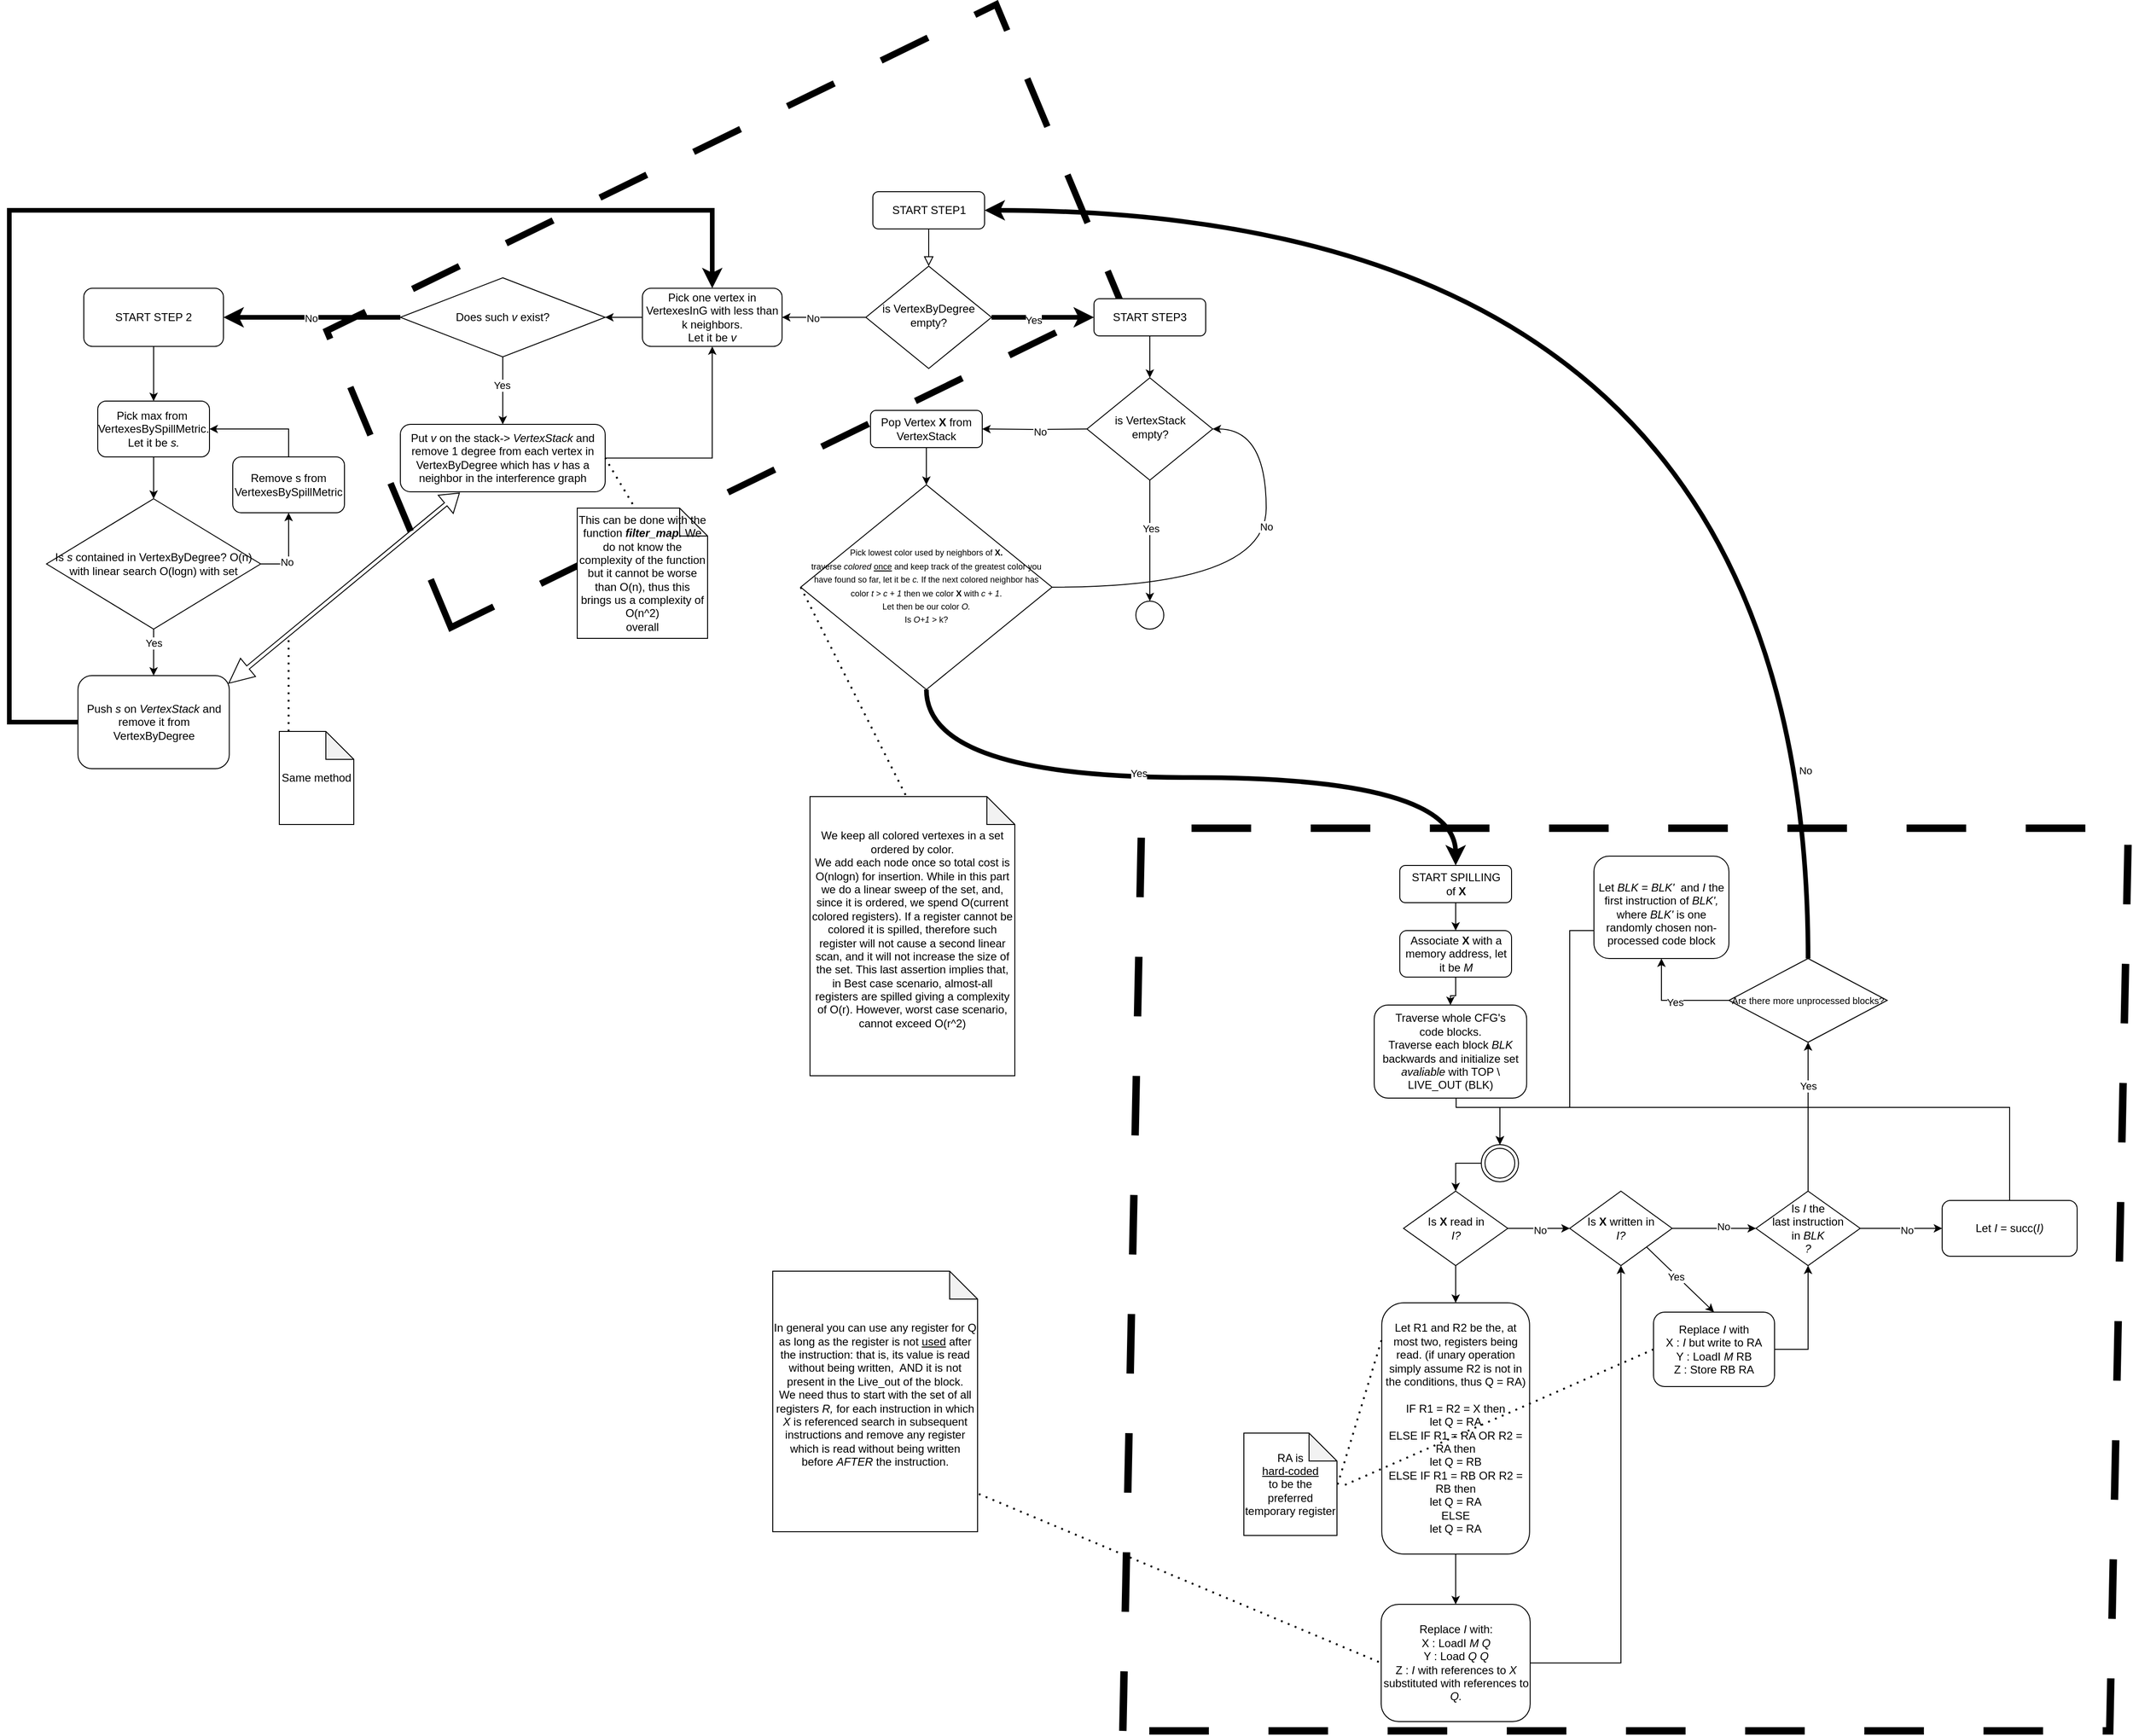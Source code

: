 <mxfile version="26.0.4">
  <diagram id="C5RBs43oDa-KdzZeNtuy" name="Page-1">
    <mxGraphModel dx="1434" dy="2533" grid="1" gridSize="10" guides="1" tooltips="1" connect="1" arrows="1" fold="1" page="1" pageScale="1" pageWidth="2336" pageHeight="1654" background="none" math="0" shadow="0">
      <root>
        <mxCell id="WIyWlLk6GJQsqaUBKTNV-0" />
        <mxCell id="WIyWlLk6GJQsqaUBKTNV-1" parent="WIyWlLk6GJQsqaUBKTNV-0" />
        <mxCell id="DL5-A9K6bJ5u3d4dT4Pi-18" value="" style="shape=parallelogram;perimeter=parallelogramPerimeter;whiteSpace=wrap;html=1;fixedSize=1;fillColor=none;strokeColor=light-dark(#000000,#006600);strokeWidth=7;dashed=1;dashPattern=8 8;rotation=334;" parent="WIyWlLk6GJQsqaUBKTNV-1" vertex="1">
          <mxGeometry x="417.16" y="-38.98" width="820" height="345" as="geometry" />
        </mxCell>
        <mxCell id="WIyWlLk6GJQsqaUBKTNV-2" value="" style="rounded=0;html=1;jettySize=auto;orthogonalLoop=1;fontSize=11;endArrow=block;endFill=0;endSize=8;strokeWidth=1;shadow=0;labelBackgroundColor=none;edgeStyle=orthogonalEdgeStyle;entryX=0.5;entryY=0;entryDx=0;entryDy=0;" parent="WIyWlLk6GJQsqaUBKTNV-1" source="WIyWlLk6GJQsqaUBKTNV-3" target="tkugTllws2z7RQdM9aog-0" edge="1">
          <mxGeometry relative="1" as="geometry">
            <mxPoint x="995" y="80" as="targetPoint" />
          </mxGeometry>
        </mxCell>
        <mxCell id="WIyWlLk6GJQsqaUBKTNV-3" value="START STEP1" style="rounded=1;whiteSpace=wrap;html=1;fontSize=12;glass=0;strokeWidth=1;shadow=0;" parent="WIyWlLk6GJQsqaUBKTNV-1" vertex="1">
          <mxGeometry x="987.5" width="120" height="40" as="geometry" />
        </mxCell>
        <mxCell id="tkugTllws2z7RQdM9aog-25" style="edgeStyle=orthogonalEdgeStyle;rounded=0;orthogonalLoop=1;jettySize=auto;html=1;exitX=1;exitY=0.5;exitDx=0;exitDy=0;curved=1;entryX=1;entryY=0.5;entryDx=0;entryDy=0;" parent="WIyWlLk6GJQsqaUBKTNV-1" source="WIyWlLk6GJQsqaUBKTNV-6" target="tkugTllws2z7RQdM9aog-5" edge="1">
          <mxGeometry relative="1" as="geometry">
            <mxPoint x="1105" y="280" as="targetPoint" />
            <Array as="points">
              <mxPoint x="1410" y="425" />
              <mxPoint x="1410" y="255" />
            </Array>
          </mxGeometry>
        </mxCell>
        <mxCell id="tkugTllws2z7RQdM9aog-26" value="No" style="edgeLabel;html=1;align=center;verticalAlign=middle;resizable=0;points=[];" parent="tkugTllws2z7RQdM9aog-25" vertex="1" connectable="0">
          <mxGeometry x="0.095" y="-3" relative="1" as="geometry">
            <mxPoint x="-3" y="-45" as="offset" />
          </mxGeometry>
        </mxCell>
        <mxCell id="tkugTllws2z7RQdM9aog-90" style="edgeStyle=orthogonalEdgeStyle;rounded=0;orthogonalLoop=1;jettySize=auto;html=1;exitX=0.5;exitY=1;exitDx=0;exitDy=0;entryX=0.5;entryY=0;entryDx=0;entryDy=0;strokeWidth=5;curved=1;" parent="WIyWlLk6GJQsqaUBKTNV-1" source="WIyWlLk6GJQsqaUBKTNV-6" target="tkugTllws2z7RQdM9aog-29" edge="1">
          <mxGeometry relative="1" as="geometry">
            <mxPoint x="1610" y="570" as="targetPoint" />
          </mxGeometry>
        </mxCell>
        <mxCell id="DL5-A9K6bJ5u3d4dT4Pi-0" value="Yes" style="edgeLabel;html=1;align=center;verticalAlign=middle;resizable=0;points=[];" parent="tkugTllws2z7RQdM9aog-90" vertex="1" connectable="0">
          <mxGeometry x="-0.15" y="5" relative="1" as="geometry">
            <mxPoint as="offset" />
          </mxGeometry>
        </mxCell>
        <mxCell id="WIyWlLk6GJQsqaUBKTNV-6" value="&lt;div&gt;&lt;font style=&quot;font-size: 9px;&quot;&gt;Pick lowest color used by neighbors of &lt;b&gt;X.&lt;/b&gt;&lt;/font&gt;&lt;/div&gt;&lt;div&gt;&lt;font style=&quot;font-size: 9px;&quot;&gt;traverse &lt;i&gt;colored &lt;/i&gt;&lt;u&gt;once&lt;/u&gt; and keep track of the greatest color you have found so far, let it be &lt;i&gt;c. &lt;/i&gt;If the next colored neighbor has color &lt;i&gt;t &amp;gt; c + 1 &lt;/i&gt;then we color &lt;b&gt;X&lt;/b&gt; with &lt;i&gt;c + 1&lt;/i&gt;. &lt;br&gt;&lt;/font&gt;&lt;/div&gt;&lt;div&gt;&lt;font style=&quot;font-size: 9px;&quot;&gt;Let then be our color &lt;i&gt;O.&lt;/i&gt;&lt;/font&gt;&lt;/div&gt;&lt;div&gt;&lt;font style=&quot;font-size: 9px;&quot;&gt;Is &lt;i&gt;O+1 &lt;/i&gt;&amp;gt; k?&lt;br&gt;&lt;/font&gt;&lt;/div&gt;" style="rhombus;whiteSpace=wrap;html=1;shadow=0;fontFamily=Helvetica;fontSize=12;align=center;strokeWidth=1;spacing=6;spacingTop=-4;" parent="WIyWlLk6GJQsqaUBKTNV-1" vertex="1">
          <mxGeometry x="910" y="315" width="270" height="220" as="geometry" />
        </mxCell>
        <mxCell id="tkugTllws2z7RQdM9aog-15" style="edgeStyle=orthogonalEdgeStyle;rounded=0;orthogonalLoop=1;jettySize=auto;html=1;entryX=0.5;entryY=0;entryDx=0;entryDy=0;" parent="WIyWlLk6GJQsqaUBKTNV-1" source="WIyWlLk6GJQsqaUBKTNV-7" target="WIyWlLk6GJQsqaUBKTNV-6" edge="1">
          <mxGeometry relative="1" as="geometry">
            <mxPoint x="1035" y="360" as="targetPoint" />
          </mxGeometry>
        </mxCell>
        <mxCell id="WIyWlLk6GJQsqaUBKTNV-7" value="Pop Vertex &lt;b&gt;X &lt;/b&gt;from VertexStack" style="rounded=1;whiteSpace=wrap;html=1;fontSize=12;glass=0;strokeWidth=1;shadow=0;" parent="WIyWlLk6GJQsqaUBKTNV-1" vertex="1">
          <mxGeometry x="985" y="235" width="120" height="40" as="geometry" />
        </mxCell>
        <mxCell id="tkugTllws2z7RQdM9aog-1" style="edgeStyle=orthogonalEdgeStyle;rounded=0;orthogonalLoop=1;jettySize=auto;html=1;strokeWidth=5;" parent="WIyWlLk6GJQsqaUBKTNV-1" source="tkugTllws2z7RQdM9aog-0" edge="1">
          <mxGeometry relative="1" as="geometry">
            <mxPoint x="1225" y="135" as="targetPoint" />
          </mxGeometry>
        </mxCell>
        <mxCell id="tkugTllws2z7RQdM9aog-2" value="Yes" style="edgeLabel;html=1;align=center;verticalAlign=middle;resizable=0;points=[];" parent="tkugTllws2z7RQdM9aog-1" vertex="1" connectable="0">
          <mxGeometry x="-0.196" y="-3" relative="1" as="geometry">
            <mxPoint as="offset" />
          </mxGeometry>
        </mxCell>
        <mxCell id="DL5-A9K6bJ5u3d4dT4Pi-3" style="edgeStyle=orthogonalEdgeStyle;rounded=0;orthogonalLoop=1;jettySize=auto;html=1;entryX=1;entryY=0.5;entryDx=0;entryDy=0;" parent="WIyWlLk6GJQsqaUBKTNV-1" source="tkugTllws2z7RQdM9aog-0" target="DL5-A9K6bJ5u3d4dT4Pi-5" edge="1">
          <mxGeometry relative="1" as="geometry">
            <mxPoint x="720" y="135" as="targetPoint" />
          </mxGeometry>
        </mxCell>
        <mxCell id="DL5-A9K6bJ5u3d4dT4Pi-4" value="No" style="edgeLabel;html=1;align=center;verticalAlign=middle;resizable=0;points=[];" parent="DL5-A9K6bJ5u3d4dT4Pi-3" vertex="1" connectable="0">
          <mxGeometry x="0.281" y="1" relative="1" as="geometry">
            <mxPoint as="offset" />
          </mxGeometry>
        </mxCell>
        <mxCell id="tkugTllws2z7RQdM9aog-0" value="is VertexByDegree empty?" style="rhombus;whiteSpace=wrap;html=1;shadow=0;fontFamily=Helvetica;fontSize=12;align=center;strokeWidth=1;spacing=6;spacingTop=-4;" parent="WIyWlLk6GJQsqaUBKTNV-1" vertex="1">
          <mxGeometry x="980" y="80" width="135" height="110" as="geometry" />
        </mxCell>
        <mxCell id="tkugTllws2z7RQdM9aog-6" style="edgeStyle=orthogonalEdgeStyle;rounded=0;orthogonalLoop=1;jettySize=auto;html=1;entryX=0.5;entryY=0;entryDx=0;entryDy=0;" parent="WIyWlLk6GJQsqaUBKTNV-1" source="tkugTllws2z7RQdM9aog-3" target="tkugTllws2z7RQdM9aog-5" edge="1">
          <mxGeometry relative="1" as="geometry" />
        </mxCell>
        <mxCell id="tkugTllws2z7RQdM9aog-3" value="START STEP3" style="rounded=1;whiteSpace=wrap;html=1;fontSize=12;glass=0;strokeWidth=1;shadow=0;" parent="WIyWlLk6GJQsqaUBKTNV-1" vertex="1">
          <mxGeometry x="1225" y="115" width="120" height="40" as="geometry" />
        </mxCell>
        <mxCell id="tkugTllws2z7RQdM9aog-9" style="edgeStyle=orthogonalEdgeStyle;rounded=0;orthogonalLoop=1;jettySize=auto;html=1;entryX=0.5;entryY=0;entryDx=0;entryDy=0;" parent="WIyWlLk6GJQsqaUBKTNV-1" source="tkugTllws2z7RQdM9aog-5" target="tkugTllws2z7RQdM9aog-11" edge="1">
          <mxGeometry relative="1" as="geometry">
            <mxPoint x="1285" y="410" as="targetPoint" />
          </mxGeometry>
        </mxCell>
        <mxCell id="tkugTllws2z7RQdM9aog-10" value="Yes" style="edgeLabel;html=1;align=center;verticalAlign=middle;resizable=0;points=[];" parent="tkugTllws2z7RQdM9aog-9" vertex="1" connectable="0">
          <mxGeometry x="-0.2" y="1" relative="1" as="geometry">
            <mxPoint as="offset" />
          </mxGeometry>
        </mxCell>
        <mxCell id="tkugTllws2z7RQdM9aog-12" style="edgeStyle=orthogonalEdgeStyle;rounded=0;orthogonalLoop=1;jettySize=auto;html=1;entryX=1;entryY=0.5;entryDx=0;entryDy=0;" parent="WIyWlLk6GJQsqaUBKTNV-1" target="WIyWlLk6GJQsqaUBKTNV-7" edge="1">
          <mxGeometry relative="1" as="geometry">
            <mxPoint x="1096" y="255" as="targetPoint" />
            <mxPoint x="1218.5" y="255" as="sourcePoint" />
          </mxGeometry>
        </mxCell>
        <mxCell id="tkugTllws2z7RQdM9aog-14" value="No" style="edgeLabel;html=1;align=center;verticalAlign=middle;resizable=0;points=[];" parent="tkugTllws2z7RQdM9aog-12" vertex="1" connectable="0">
          <mxGeometry x="-0.094" y="2" relative="1" as="geometry">
            <mxPoint as="offset" />
          </mxGeometry>
        </mxCell>
        <mxCell id="tkugTllws2z7RQdM9aog-5" value="&lt;div&gt;is VertexStack &lt;br&gt;&lt;/div&gt;&lt;div&gt;empty?&lt;br&gt;&lt;/div&gt;" style="rhombus;whiteSpace=wrap;html=1;shadow=0;fontFamily=Helvetica;fontSize=12;align=center;strokeWidth=1;spacing=6;spacingTop=-4;" parent="WIyWlLk6GJQsqaUBKTNV-1" vertex="1">
          <mxGeometry x="1217.5" y="200" width="135" height="110" as="geometry" />
        </mxCell>
        <mxCell id="tkugTllws2z7RQdM9aog-11" value="" style="ellipse;whiteSpace=wrap;html=1;aspect=fixed;fillColor=#FFFFFF;labelBackgroundColor=#330000;" parent="WIyWlLk6GJQsqaUBKTNV-1" vertex="1">
          <mxGeometry x="1270" y="440" width="30" height="30" as="geometry" />
        </mxCell>
        <mxCell id="tkugTllws2z7RQdM9aog-16" value="" style="endArrow=none;dashed=1;html=1;dashPattern=1 3;strokeWidth=2;rounded=0;exitX=0;exitY=0.5;exitDx=0;exitDy=0;entryX=0.97;entryY=0.726;entryDx=0;entryDy=0;entryPerimeter=0;" parent="WIyWlLk6GJQsqaUBKTNV-1" source="WIyWlLk6GJQsqaUBKTNV-6" target="tkugTllws2z7RQdM9aog-20" edge="1">
          <mxGeometry width="50" height="50" relative="1" as="geometry">
            <mxPoint x="1165" y="380" as="sourcePoint" />
            <mxPoint x="950.8" y="291" as="targetPoint" />
          </mxGeometry>
        </mxCell>
        <mxCell id="tkugTllws2z7RQdM9aog-20" value="&lt;div&gt;We keep all colored vertexes in a set ordered by color.&lt;/div&gt;&lt;div&gt;We add each node once so total cost is O(nlogn) for insertion. While in this part we do a linear sweep of the set, and, since it is ordered, we spend O(current colored registers). If a register cannot be colored it is spilled, therefore such register will not cause a second linear scan, and it will not increase the size of the set. This last assertion implies that, in Best case scenario, almost-all registers are spilled giving a complexity of O(r). However, worst case scenario, cannot exceed O(r^2) &lt;br&gt;&lt;/div&gt;&lt;div&gt;&lt;br&gt;&lt;/div&gt;" style="shape=note;whiteSpace=wrap;html=1;backgroundOutline=1;darkOpacity=0.05;" parent="WIyWlLk6GJQsqaUBKTNV-1" vertex="1">
          <mxGeometry x="920" y="650" width="220" height="300" as="geometry" />
        </mxCell>
        <mxCell id="tkugTllws2z7RQdM9aog-52" style="rounded=0;orthogonalLoop=1;jettySize=auto;html=1;exitX=0.5;exitY=0;exitDx=0;exitDy=0;entryX=1;entryY=0.5;entryDx=0;entryDy=0;edgeStyle=orthogonalEdgeStyle;elbow=vertical;curved=1;strokeWidth=5;" parent="WIyWlLk6GJQsqaUBKTNV-1" source="tkugTllws2z7RQdM9aog-50" target="WIyWlLk6GJQsqaUBKTNV-3" edge="1">
          <mxGeometry relative="1" as="geometry">
            <mxPoint x="1429.5" y="690" as="sourcePoint" />
            <mxPoint x="1170" y="20" as="targetPoint" />
          </mxGeometry>
        </mxCell>
        <mxCell id="tkugTllws2z7RQdM9aog-53" value="No" style="edgeLabel;html=1;align=center;verticalAlign=middle;resizable=0;points=[];" parent="tkugTllws2z7RQdM9aog-52" vertex="1" connectable="0">
          <mxGeometry x="-0.761" y="3" relative="1" as="geometry">
            <mxPoint as="offset" />
          </mxGeometry>
        </mxCell>
        <mxCell id="tkugTllws2z7RQdM9aog-91" value="" style="group" parent="WIyWlLk6GJQsqaUBKTNV-1" vertex="1" connectable="0">
          <mxGeometry x="1256" y="684" width="1080" height="970" as="geometry" />
        </mxCell>
        <mxCell id="tkugTllws2z7RQdM9aog-87" value="" style="shape=parallelogram;perimeter=parallelogramPerimeter;whiteSpace=wrap;html=1;fixedSize=1;strokeWidth=8;fillColor=none;labelBorderColor=light-dark(#000000,#FF3333);fontColor=light-dark(#000000,#FF3333);textShadow=0;dashed=1;dashPattern=8 8;strokeColor=light-dark(#000000,#FF3333);" parent="tkugTllws2z7RQdM9aog-91" vertex="1">
          <mxGeometry width="1080" height="970" as="geometry" />
        </mxCell>
        <mxCell id="tkugTllws2z7RQdM9aog-34" style="edgeStyle=orthogonalEdgeStyle;rounded=0;orthogonalLoop=1;jettySize=auto;html=1;entryX=0.5;entryY=0;entryDx=0;entryDy=0;" parent="tkugTllws2z7RQdM9aog-91" source="tkugTllws2z7RQdM9aog-29" target="tkugTllws2z7RQdM9aog-32" edge="1">
          <mxGeometry relative="1" as="geometry" />
        </mxCell>
        <mxCell id="tkugTllws2z7RQdM9aog-29" value="&lt;div&gt;START SPILLING&lt;/div&gt;&lt;div&gt;of &lt;b&gt;X&lt;/b&gt;&lt;br&gt;&lt;/div&gt;" style="rounded=1;whiteSpace=wrap;html=1;fontSize=12;glass=0;strokeWidth=1;shadow=0;" parent="tkugTllws2z7RQdM9aog-91" vertex="1">
          <mxGeometry x="297.5" y="40" width="120" height="40" as="geometry" />
        </mxCell>
        <mxCell id="tkugTllws2z7RQdM9aog-36" style="edgeStyle=orthogonalEdgeStyle;rounded=0;orthogonalLoop=1;jettySize=auto;html=1;entryX=0.5;entryY=0;entryDx=0;entryDy=0;" parent="tkugTllws2z7RQdM9aog-91" source="tkugTllws2z7RQdM9aog-31" target="tkugTllws2z7RQdM9aog-58" edge="1">
          <mxGeometry relative="1" as="geometry">
            <mxPoint x="357.5" y="320" as="targetPoint" />
            <Array as="points">
              <mxPoint x="358" y="300" />
              <mxPoint x="405" y="300" />
            </Array>
          </mxGeometry>
        </mxCell>
        <mxCell id="tkugTllws2z7RQdM9aog-31" value="&lt;div&gt;Traverse whole CFG&#39;s&lt;/div&gt;&lt;div&gt;code blocks. &lt;br&gt;&lt;/div&gt;&lt;div&gt;Traverse each block &lt;i&gt;BLK &lt;/i&gt;backwards and initialize set &lt;i&gt;avaliable &lt;/i&gt;with TOP \ LIVE_OUT (BLK)&lt;/div&gt;" style="rounded=1;whiteSpace=wrap;html=1;fontSize=12;glass=0;strokeWidth=1;shadow=0;" parent="tkugTllws2z7RQdM9aog-91" vertex="1">
          <mxGeometry x="270" y="190" width="163.75" height="100" as="geometry" />
        </mxCell>
        <mxCell id="tkugTllws2z7RQdM9aog-35" style="edgeStyle=orthogonalEdgeStyle;rounded=0;orthogonalLoop=1;jettySize=auto;html=1;" parent="tkugTllws2z7RQdM9aog-91" source="tkugTllws2z7RQdM9aog-32" target="tkugTllws2z7RQdM9aog-31" edge="1">
          <mxGeometry relative="1" as="geometry" />
        </mxCell>
        <mxCell id="tkugTllws2z7RQdM9aog-32" value="Associate &lt;b&gt;X&lt;/b&gt; with a memory address, let it be &lt;i&gt;M&lt;/i&gt;" style="rounded=1;whiteSpace=wrap;html=1;fontSize=12;glass=0;strokeWidth=1;shadow=0;" parent="tkugTllws2z7RQdM9aog-91" vertex="1">
          <mxGeometry x="297.5" y="110" width="120" height="50" as="geometry" />
        </mxCell>
        <mxCell id="tkugTllws2z7RQdM9aog-40" style="edgeStyle=orthogonalEdgeStyle;rounded=0;orthogonalLoop=1;jettySize=auto;html=1;" parent="tkugTllws2z7RQdM9aog-91" source="tkugTllws2z7RQdM9aog-37" edge="1">
          <mxGeometry relative="1" as="geometry">
            <mxPoint x="480" y="430" as="targetPoint" />
          </mxGeometry>
        </mxCell>
        <mxCell id="tkugTllws2z7RQdM9aog-41" value="No" style="edgeLabel;html=1;align=center;verticalAlign=middle;resizable=0;points=[];" parent="tkugTllws2z7RQdM9aog-40" vertex="1" connectable="0">
          <mxGeometry x="0.046" y="-1" relative="1" as="geometry">
            <mxPoint as="offset" />
          </mxGeometry>
        </mxCell>
        <mxCell id="tkugTllws2z7RQdM9aog-61" style="edgeStyle=orthogonalEdgeStyle;rounded=0;orthogonalLoop=1;jettySize=auto;html=1;entryX=0.5;entryY=0;entryDx=0;entryDy=0;" parent="tkugTllws2z7RQdM9aog-91" source="tkugTllws2z7RQdM9aog-37" target="tkugTllws2z7RQdM9aog-62" edge="1">
          <mxGeometry relative="1" as="geometry">
            <mxPoint x="357.5" y="540" as="targetPoint" />
          </mxGeometry>
        </mxCell>
        <mxCell id="tkugTllws2z7RQdM9aog-37" value="&lt;div&gt;Is &lt;b&gt;X &lt;/b&gt;read in&lt;/div&gt;&lt;div&gt;&lt;i&gt;I?&lt;/i&gt;&lt;/div&gt;" style="rhombus;whiteSpace=wrap;html=1;" parent="tkugTllws2z7RQdM9aog-91" vertex="1">
          <mxGeometry x="301.5" y="390" width="112" height="80" as="geometry" />
        </mxCell>
        <mxCell id="tkugTllws2z7RQdM9aog-43" style="edgeStyle=orthogonalEdgeStyle;rounded=0;orthogonalLoop=1;jettySize=auto;html=1;entryX=0;entryY=0.5;entryDx=0;entryDy=0;" parent="tkugTllws2z7RQdM9aog-91" source="tkugTllws2z7RQdM9aog-42" edge="1">
          <mxGeometry relative="1" as="geometry">
            <mxPoint x="680" y="430" as="targetPoint" />
            <Array as="points">
              <mxPoint x="640" y="430" />
              <mxPoint x="640" y="431" />
              <mxPoint x="650" y="431" />
              <mxPoint x="650" y="430" />
            </Array>
          </mxGeometry>
        </mxCell>
        <mxCell id="tkugTllws2z7RQdM9aog-44" value="No" style="edgeLabel;html=1;align=center;verticalAlign=middle;resizable=0;points=[];" parent="tkugTllws2z7RQdM9aog-43" vertex="1" connectable="0">
          <mxGeometry x="0.213" y="3" relative="1" as="geometry">
            <mxPoint as="offset" />
          </mxGeometry>
        </mxCell>
        <mxCell id="tkugTllws2z7RQdM9aog-42" value="&lt;div&gt;Is &lt;b&gt;X &lt;/b&gt;written in&lt;/div&gt;&lt;div&gt;&lt;i&gt;I?&lt;/i&gt;&lt;/div&gt;" style="rhombus;whiteSpace=wrap;html=1;" parent="tkugTllws2z7RQdM9aog-91" vertex="1">
          <mxGeometry x="480" y="390" width="110" height="80" as="geometry" />
        </mxCell>
        <mxCell id="tkugTllws2z7RQdM9aog-47" style="edgeStyle=orthogonalEdgeStyle;rounded=0;orthogonalLoop=1;jettySize=auto;html=1;exitX=0.5;exitY=0;exitDx=0;exitDy=0;entryX=0.5;entryY=1;entryDx=0;entryDy=0;" parent="tkugTllws2z7RQdM9aog-91" source="tkugTllws2z7RQdM9aog-48" target="tkugTllws2z7RQdM9aog-50" edge="1">
          <mxGeometry relative="1" as="geometry">
            <mxPoint x="736" y="230" as="targetPoint" />
            <mxPoint x="736" y="260" as="sourcePoint" />
          </mxGeometry>
        </mxCell>
        <mxCell id="tkugTllws2z7RQdM9aog-49" value="Yes" style="edgeLabel;html=1;align=center;verticalAlign=middle;resizable=0;points=[];" parent="tkugTllws2z7RQdM9aog-47" vertex="1" connectable="0">
          <mxGeometry x="0.143" y="-1" relative="1" as="geometry">
            <mxPoint x="-1" y="-22" as="offset" />
          </mxGeometry>
        </mxCell>
        <mxCell id="tkugTllws2z7RQdM9aog-70" style="edgeStyle=orthogonalEdgeStyle;rounded=0;orthogonalLoop=1;jettySize=auto;html=1;" parent="tkugTllws2z7RQdM9aog-91" source="tkugTllws2z7RQdM9aog-48" edge="1">
          <mxGeometry relative="1" as="geometry">
            <mxPoint x="880" y="430" as="targetPoint" />
          </mxGeometry>
        </mxCell>
        <mxCell id="tkugTllws2z7RQdM9aog-71" value="No" style="edgeLabel;html=1;align=center;verticalAlign=middle;resizable=0;points=[];" parent="tkugTllws2z7RQdM9aog-70" vertex="1" connectable="0">
          <mxGeometry x="0.141" y="-1" relative="1" as="geometry">
            <mxPoint as="offset" />
          </mxGeometry>
        </mxCell>
        <mxCell id="tkugTllws2z7RQdM9aog-48" value="&lt;div&gt;Is &lt;i&gt;I&lt;/i&gt;&lt;b&gt; &lt;/b&gt;the&lt;b&gt; &lt;br&gt;&lt;/b&gt;&lt;/div&gt;&lt;div&gt;last instruction&lt;br&gt;&lt;/div&gt;&lt;div&gt;in &lt;i&gt;BLK&lt;/i&gt;&lt;br&gt;&lt;/div&gt;&lt;div&gt;&lt;i&gt;?&lt;/i&gt;&lt;/div&gt;" style="rhombus;whiteSpace=wrap;html=1;" parent="tkugTllws2z7RQdM9aog-91" vertex="1">
          <mxGeometry x="680" y="390" width="112" height="80" as="geometry" />
        </mxCell>
        <mxCell id="tkugTllws2z7RQdM9aog-54" style="edgeStyle=orthogonalEdgeStyle;rounded=0;orthogonalLoop=1;jettySize=auto;html=1;entryX=0.5;entryY=1;entryDx=0;entryDy=0;" parent="tkugTllws2z7RQdM9aog-91" source="tkugTllws2z7RQdM9aog-50" target="tkugTllws2z7RQdM9aog-56" edge="1">
          <mxGeometry relative="1" as="geometry">
            <mxPoint x="570" y="160" as="targetPoint" />
            <Array as="points">
              <mxPoint x="579" y="185" />
            </Array>
          </mxGeometry>
        </mxCell>
        <mxCell id="tkugTllws2z7RQdM9aog-55" value="Yes" style="edgeLabel;html=1;align=center;verticalAlign=middle;resizable=0;points=[];" parent="tkugTllws2z7RQdM9aog-54" vertex="1" connectable="0">
          <mxGeometry x="-0.013" y="2" relative="1" as="geometry">
            <mxPoint as="offset" />
          </mxGeometry>
        </mxCell>
        <mxCell id="tkugTllws2z7RQdM9aog-50" value="&lt;font style=&quot;font-size: 10px;&quot;&gt;Are there more unprocessed blocks?&lt;/font&gt;" style="rhombus;whiteSpace=wrap;html=1;" parent="tkugTllws2z7RQdM9aog-91" vertex="1">
          <mxGeometry x="651" y="140" width="170" height="90" as="geometry" />
        </mxCell>
        <mxCell id="tkugTllws2z7RQdM9aog-59" style="edgeStyle=orthogonalEdgeStyle;rounded=0;orthogonalLoop=1;jettySize=auto;html=1;entryX=0.5;entryY=0;entryDx=0;entryDy=0;" parent="tkugTllws2z7RQdM9aog-91" source="tkugTllws2z7RQdM9aog-56" target="tkugTllws2z7RQdM9aog-58" edge="1">
          <mxGeometry relative="1" as="geometry">
            <Array as="points">
              <mxPoint x="480" y="110" />
              <mxPoint x="480" y="300" />
              <mxPoint x="405" y="300" />
            </Array>
          </mxGeometry>
        </mxCell>
        <mxCell id="tkugTllws2z7RQdM9aog-56" value="&lt;div&gt;&lt;br&gt;&lt;/div&gt;&lt;div&gt;Let &lt;i&gt;BLK&lt;/i&gt; = &lt;i&gt;BLK&#39;&lt;/i&gt;&amp;nbsp; and &lt;i&gt;I&lt;/i&gt; the first instruction of &lt;i&gt;BLK&#39;,&lt;/i&gt;&lt;/div&gt;&lt;div&gt;where &lt;i&gt;BLK&#39; &lt;/i&gt;is one randomly chosen non-processed code block&lt;br&gt;&lt;/div&gt;" style="rounded=1;whiteSpace=wrap;html=1;fontSize=12;glass=0;strokeWidth=1;shadow=0;" parent="tkugTllws2z7RQdM9aog-91" vertex="1">
          <mxGeometry x="506" y="30" width="145" height="110" as="geometry" />
        </mxCell>
        <mxCell id="tkugTllws2z7RQdM9aog-60" style="edgeStyle=orthogonalEdgeStyle;rounded=0;orthogonalLoop=1;jettySize=auto;html=1;entryX=0.5;entryY=0;entryDx=0;entryDy=0;" parent="tkugTllws2z7RQdM9aog-91" source="tkugTllws2z7RQdM9aog-58" target="tkugTllws2z7RQdM9aog-37" edge="1">
          <mxGeometry relative="1" as="geometry">
            <Array as="points">
              <mxPoint x="358" y="360" />
            </Array>
          </mxGeometry>
        </mxCell>
        <mxCell id="tkugTllws2z7RQdM9aog-58" value="" style="ellipse;shape=doubleEllipse;whiteSpace=wrap;html=1;aspect=fixed;" parent="tkugTllws2z7RQdM9aog-91" vertex="1">
          <mxGeometry x="385" y="340" width="40" height="40" as="geometry" />
        </mxCell>
        <mxCell id="tkugTllws2z7RQdM9aog-69" style="edgeStyle=orthogonalEdgeStyle;rounded=0;orthogonalLoop=1;jettySize=auto;html=1;entryX=0.5;entryY=0;entryDx=0;entryDy=0;" parent="tkugTllws2z7RQdM9aog-91" source="tkugTllws2z7RQdM9aog-62" target="tkugTllws2z7RQdM9aog-67" edge="1">
          <mxGeometry relative="1" as="geometry" />
        </mxCell>
        <mxCell id="tkugTllws2z7RQdM9aog-62" value="&lt;div&gt;Let R1 and R2 be the, at most two, registers being read. (if unary operation simply assume R2 is not in the conditions, thus Q = RA)&lt;br&gt;&lt;/div&gt;&lt;div&gt;&lt;br&gt;&lt;/div&gt;&lt;div&gt;IF R1 = R2 = X then &lt;br&gt;&lt;/div&gt;&lt;div&gt;let Q = RA&lt;/div&gt;&lt;div&gt;ELSE IF R1 = RA OR R2 = RA then&lt;/div&gt;&lt;div&gt;let Q = RB&lt;/div&gt;&lt;div&gt;ELSE IF R1 = RB OR R2 = RB then&lt;/div&gt;&lt;div&gt;let Q = RA&lt;/div&gt;&lt;div&gt;ELSE &lt;br&gt;&lt;/div&gt;&lt;div&gt;let Q = RA&lt;br&gt;&lt;/div&gt;" style="rounded=1;whiteSpace=wrap;html=1;fontSize=12;glass=0;strokeWidth=1;shadow=0;" parent="tkugTllws2z7RQdM9aog-91" vertex="1">
          <mxGeometry x="278.12" y="510" width="158.75" height="270" as="geometry" />
        </mxCell>
        <mxCell id="tkugTllws2z7RQdM9aog-63" value="" style="endArrow=none;dashed=1;html=1;dashPattern=1 3;strokeWidth=2;rounded=0;exitX=-0.002;exitY=0.149;exitDx=0;exitDy=0;exitPerimeter=0;entryX=0.994;entryY=0.542;entryDx=0;entryDy=0;entryPerimeter=0;" parent="tkugTllws2z7RQdM9aog-91" source="tkugTllws2z7RQdM9aog-62" target="tkugTllws2z7RQdM9aog-65" edge="1">
          <mxGeometry width="50" height="50" relative="1" as="geometry">
            <mxPoint x="150" y="590" as="sourcePoint" />
            <mxPoint x="230.0" y="667.54" as="targetPoint" />
          </mxGeometry>
        </mxCell>
        <mxCell id="tkugTllws2z7RQdM9aog-65" value="&lt;div&gt;RA is &lt;u&gt;&lt;br&gt;&lt;/u&gt;&lt;/div&gt;&lt;div&gt;&lt;u&gt;hard-coded&lt;/u&gt;&lt;/div&gt;&lt;div&gt;to be the preferred temporary register&lt;br&gt;&lt;/div&gt;" style="shape=note;whiteSpace=wrap;html=1;backgroundOutline=1;darkOpacity=0.05;" parent="tkugTllws2z7RQdM9aog-91" vertex="1">
          <mxGeometry x="130" y="650" width="100" height="110" as="geometry" />
        </mxCell>
        <mxCell id="tkugTllws2z7RQdM9aog-74" style="edgeStyle=orthogonalEdgeStyle;rounded=0;orthogonalLoop=1;jettySize=auto;html=1;entryX=0.5;entryY=1;entryDx=0;entryDy=0;" parent="tkugTllws2z7RQdM9aog-91" source="tkugTllws2z7RQdM9aog-67" target="tkugTllws2z7RQdM9aog-42" edge="1">
          <mxGeometry relative="1" as="geometry">
            <mxPoint x="510" y="897" as="targetPoint" />
          </mxGeometry>
        </mxCell>
        <mxCell id="tkugTllws2z7RQdM9aog-67" value="&lt;div&gt;Replace &lt;i&gt;I &lt;/i&gt;with:&lt;i&gt; &lt;br&gt;&lt;/i&gt;&lt;/div&gt;&lt;div&gt;X : LoadI &lt;i&gt;M Q&lt;/i&gt;&lt;/div&gt;&lt;div&gt;Y : Load &lt;i&gt;Q Q&lt;/i&gt;&lt;/div&gt;&lt;div&gt;Z : &lt;i&gt;I &lt;/i&gt;with references to &lt;i&gt;X &lt;/i&gt;substituted with references to &lt;i&gt;Q.&lt;/i&gt;&lt;/div&gt; " style="rounded=1;whiteSpace=wrap;html=1;fontSize=12;glass=0;strokeWidth=1;shadow=0;" parent="tkugTllws2z7RQdM9aog-91" vertex="1">
          <mxGeometry x="277.5" y="834" width="160" height="126" as="geometry" />
        </mxCell>
        <mxCell id="tkugTllws2z7RQdM9aog-73" style="edgeStyle=orthogonalEdgeStyle;rounded=0;orthogonalLoop=1;jettySize=auto;html=1;entryX=0.5;entryY=0;entryDx=0;entryDy=0;exitX=0.5;exitY=0;exitDx=0;exitDy=0;" parent="tkugTllws2z7RQdM9aog-91" source="tkugTllws2z7RQdM9aog-72" target="tkugTllws2z7RQdM9aog-58" edge="1">
          <mxGeometry relative="1" as="geometry">
            <Array as="points">
              <mxPoint x="953" y="300" />
              <mxPoint x="405" y="300" />
            </Array>
          </mxGeometry>
        </mxCell>
        <mxCell id="tkugTllws2z7RQdM9aog-72" value="Let &lt;i&gt;I &lt;/i&gt;= succ(&lt;i&gt;I)&lt;/i&gt;" style="rounded=1;whiteSpace=wrap;html=1;fontSize=12;glass=0;strokeWidth=1;shadow=0;" parent="tkugTllws2z7RQdM9aog-91" vertex="1">
          <mxGeometry x="880" y="400" width="145" height="60" as="geometry" />
        </mxCell>
        <mxCell id="tkugTllws2z7RQdM9aog-85" style="edgeStyle=orthogonalEdgeStyle;rounded=0;orthogonalLoop=1;jettySize=auto;html=1;entryX=0.5;entryY=1;entryDx=0;entryDy=0;exitX=1;exitY=0.5;exitDx=0;exitDy=0;" parent="tkugTllws2z7RQdM9aog-91" source="tkugTllws2z7RQdM9aog-78" target="tkugTllws2z7RQdM9aog-48" edge="1">
          <mxGeometry relative="1" as="geometry" />
        </mxCell>
        <mxCell id="tkugTllws2z7RQdM9aog-78" value="&lt;div&gt;Replace &lt;i&gt;I &lt;/i&gt;with&lt;/div&gt;&lt;div&gt;X : &lt;i&gt;I &lt;/i&gt;but write to RA&lt;/div&gt;&lt;div&gt;Y : LoadI &lt;i&gt;M &lt;/i&gt;RB&lt;/div&gt;&lt;div&gt;Z : Store RB RA&lt;br&gt;&lt;/div&gt;" style="rounded=1;whiteSpace=wrap;html=1;fontSize=12;glass=0;strokeWidth=1;shadow=0;" parent="tkugTllws2z7RQdM9aog-91" vertex="1">
          <mxGeometry x="570" y="520" width="130" height="80" as="geometry" />
        </mxCell>
        <mxCell id="tkugTllws2z7RQdM9aog-79" style="rounded=0;orthogonalLoop=1;jettySize=auto;html=1;entryX=0.5;entryY=0;entryDx=0;entryDy=0;exitX=1;exitY=1;exitDx=0;exitDy=0;" parent="tkugTllws2z7RQdM9aog-91" source="tkugTllws2z7RQdM9aog-42" target="tkugTllws2z7RQdM9aog-78" edge="1">
          <mxGeometry relative="1" as="geometry" />
        </mxCell>
        <mxCell id="tkugTllws2z7RQdM9aog-84" value="Yes" style="edgeLabel;html=1;align=center;verticalAlign=middle;resizable=0;points=[];" parent="tkugTllws2z7RQdM9aog-79" vertex="1" connectable="0">
          <mxGeometry x="-0.123" y="-1" relative="1" as="geometry">
            <mxPoint as="offset" />
          </mxGeometry>
        </mxCell>
        <mxCell id="tkugTllws2z7RQdM9aog-81" value="" style="endArrow=none;dashed=1;html=1;dashPattern=1 3;strokeWidth=2;rounded=0;exitX=0;exitY=0.5;exitDx=0;exitDy=0;entryX=1.034;entryY=0.527;entryDx=0;entryDy=0;entryPerimeter=0;" parent="tkugTllws2z7RQdM9aog-91" source="tkugTllws2z7RQdM9aog-78" target="tkugTllws2z7RQdM9aog-65" edge="1">
          <mxGeometry width="50" height="50" relative="1" as="geometry">
            <mxPoint x="590" y="510" as="sourcePoint" />
            <mxPoint x="542.0" y="627.54" as="targetPoint" />
          </mxGeometry>
        </mxCell>
        <mxCell id="DL5-A9K6bJ5u3d4dT4Pi-6" style="edgeStyle=orthogonalEdgeStyle;rounded=0;orthogonalLoop=1;jettySize=auto;html=1;entryX=1;entryY=0.5;entryDx=0;entryDy=0;" parent="WIyWlLk6GJQsqaUBKTNV-1" source="DL5-A9K6bJ5u3d4dT4Pi-5" target="DL5-A9K6bJ5u3d4dT4Pi-7" edge="1">
          <mxGeometry relative="1" as="geometry">
            <mxPoint x="610" y="135" as="targetPoint" />
          </mxGeometry>
        </mxCell>
        <mxCell id="DL5-A9K6bJ5u3d4dT4Pi-5" value="&lt;div&gt;Pick one vertex in VertexesInG with less than k neighbors.&lt;br&gt;&lt;/div&gt;&lt;div&gt;Let it be &lt;i&gt;v&lt;/i&gt;&lt;br&gt;&lt;/div&gt;" style="rounded=1;whiteSpace=wrap;html=1;fontSize=12;glass=0;strokeWidth=1;shadow=0;" parent="WIyWlLk6GJQsqaUBKTNV-1" vertex="1">
          <mxGeometry x="740" y="103.75" width="150" height="62.5" as="geometry" />
        </mxCell>
        <mxCell id="DL5-A9K6bJ5u3d4dT4Pi-8" style="edgeStyle=orthogonalEdgeStyle;rounded=0;orthogonalLoop=1;jettySize=auto;html=1;entryX=0.5;entryY=0;entryDx=0;entryDy=0;" parent="WIyWlLk6GJQsqaUBKTNV-1" source="DL5-A9K6bJ5u3d4dT4Pi-7" target="DL5-A9K6bJ5u3d4dT4Pi-10" edge="1">
          <mxGeometry relative="1" as="geometry">
            <mxPoint x="590" y="300.0" as="targetPoint" />
          </mxGeometry>
        </mxCell>
        <mxCell id="DL5-A9K6bJ5u3d4dT4Pi-9" value="Yes" style="edgeLabel;html=1;align=center;verticalAlign=middle;resizable=0;points=[];" parent="DL5-A9K6bJ5u3d4dT4Pi-8" vertex="1" connectable="0">
          <mxGeometry x="-0.168" y="-1" relative="1" as="geometry">
            <mxPoint as="offset" />
          </mxGeometry>
        </mxCell>
        <mxCell id="DL5-A9K6bJ5u3d4dT4Pi-13" style="edgeStyle=orthogonalEdgeStyle;rounded=0;orthogonalLoop=1;jettySize=auto;html=1;entryX=1;entryY=0.5;entryDx=0;entryDy=0;strokeWidth=5;" parent="WIyWlLk6GJQsqaUBKTNV-1" source="DL5-A9K6bJ5u3d4dT4Pi-7" target="DL5-A9K6bJ5u3d4dT4Pi-15" edge="1">
          <mxGeometry relative="1" as="geometry">
            <mxPoint x="360" y="135" as="targetPoint" />
          </mxGeometry>
        </mxCell>
        <mxCell id="DL5-A9K6bJ5u3d4dT4Pi-14" value="No" style="edgeLabel;html=1;align=center;verticalAlign=middle;resizable=0;points=[];" parent="DL5-A9K6bJ5u3d4dT4Pi-13" vertex="1" connectable="0">
          <mxGeometry x="0.008" y="1" relative="1" as="geometry">
            <mxPoint as="offset" />
          </mxGeometry>
        </mxCell>
        <mxCell id="DL5-A9K6bJ5u3d4dT4Pi-7" value="Does such &lt;i&gt;v &lt;/i&gt;exist?" style="rhombus;whiteSpace=wrap;html=1;" parent="WIyWlLk6GJQsqaUBKTNV-1" vertex="1">
          <mxGeometry x="480" y="92.5" width="220" height="85" as="geometry" />
        </mxCell>
        <mxCell id="OcJaMDeHxBMtSm_fZFAX-2" style="edgeStyle=orthogonalEdgeStyle;rounded=0;orthogonalLoop=1;jettySize=auto;html=1;entryX=0.5;entryY=1;entryDx=0;entryDy=0;" edge="1" parent="WIyWlLk6GJQsqaUBKTNV-1" source="DL5-A9K6bJ5u3d4dT4Pi-10" target="DL5-A9K6bJ5u3d4dT4Pi-5">
          <mxGeometry relative="1" as="geometry" />
        </mxCell>
        <mxCell id="DL5-A9K6bJ5u3d4dT4Pi-10" value="Put &lt;i&gt;v &lt;/i&gt;on the stack&lt;i&gt;-&amp;gt; VertexStack &lt;/i&gt;and remove 1 degree from each vertex in VertexByDegree which has &lt;i&gt;v &lt;/i&gt;has a neighbor in the interference graph" style="rounded=1;whiteSpace=wrap;html=1;fontSize=12;glass=0;strokeWidth=1;shadow=0;" parent="WIyWlLk6GJQsqaUBKTNV-1" vertex="1">
          <mxGeometry x="480" y="250" width="220" height="72.5" as="geometry" />
        </mxCell>
        <mxCell id="DL5-A9K6bJ5u3d4dT4Pi-11" value="" style="endArrow=none;dashed=1;html=1;dashPattern=1 3;strokeWidth=2;rounded=0;entryX=1;entryY=0.5;entryDx=0;entryDy=0;exitX=0;exitY=0;exitDx=80;exitDy=30;exitPerimeter=0;" parent="WIyWlLk6GJQsqaUBKTNV-1" source="DL5-A9K6bJ5u3d4dT4Pi-12" target="DL5-A9K6bJ5u3d4dT4Pi-10" edge="1">
          <mxGeometry width="50" height="50" relative="1" as="geometry">
            <mxPoint x="460" y="370" as="sourcePoint" />
            <mxPoint x="510" y="320" as="targetPoint" />
          </mxGeometry>
        </mxCell>
        <mxCell id="DL5-A9K6bJ5u3d4dT4Pi-12" value="&lt;div&gt;This can be done with the function &lt;b&gt;&lt;i&gt;filter_map. &lt;/i&gt;&lt;/b&gt;We do not know the complexity of the function but it cannot be worse than O(n), thus this brings us a complexity of O(n^2)&lt;/div&gt;&lt;div&gt;overall&lt;br&gt; &lt;/div&gt;" style="shape=note;whiteSpace=wrap;html=1;backgroundOutline=1;darkOpacity=0.05;" parent="WIyWlLk6GJQsqaUBKTNV-1" vertex="1">
          <mxGeometry x="670" y="340" width="140" height="140" as="geometry" />
        </mxCell>
        <mxCell id="DL5-A9K6bJ5u3d4dT4Pi-19" style="edgeStyle=orthogonalEdgeStyle;rounded=0;orthogonalLoop=1;jettySize=auto;html=1;entryX=0.5;entryY=0;entryDx=0;entryDy=0;" parent="WIyWlLk6GJQsqaUBKTNV-1" source="DL5-A9K6bJ5u3d4dT4Pi-15" target="DL5-A9K6bJ5u3d4dT4Pi-33" edge="1">
          <mxGeometry relative="1" as="geometry">
            <mxPoint x="215" y="220" as="targetPoint" />
          </mxGeometry>
        </mxCell>
        <mxCell id="DL5-A9K6bJ5u3d4dT4Pi-15" value="START STEP 2" style="rounded=1;whiteSpace=wrap;html=1;fontSize=12;glass=0;strokeWidth=1;shadow=0;" parent="WIyWlLk6GJQsqaUBKTNV-1" vertex="1">
          <mxGeometry x="140" y="103.75" width="150" height="62.5" as="geometry" />
        </mxCell>
        <mxCell id="DL5-A9K6bJ5u3d4dT4Pi-21" style="edgeStyle=orthogonalEdgeStyle;rounded=0;orthogonalLoop=1;jettySize=auto;html=1;entryX=0.5;entryY=0;entryDx=0;entryDy=0;exitX=0.5;exitY=1;exitDx=0;exitDy=0;" parent="WIyWlLk6GJQsqaUBKTNV-1" source="DL5-A9K6bJ5u3d4dT4Pi-33" target="DL5-A9K6bJ5u3d4dT4Pi-29" edge="1">
          <mxGeometry relative="1" as="geometry">
            <mxPoint x="215" y="370" as="targetPoint" />
            <mxPoint x="215.0" y="305.0" as="sourcePoint" />
          </mxGeometry>
        </mxCell>
        <mxCell id="DL5-A9K6bJ5u3d4dT4Pi-30" style="edgeStyle=orthogonalEdgeStyle;rounded=0;orthogonalLoop=1;jettySize=auto;html=1;entryX=0.5;entryY=0;entryDx=0;entryDy=0;" parent="WIyWlLk6GJQsqaUBKTNV-1" source="DL5-A9K6bJ5u3d4dT4Pi-29" target="DL5-A9K6bJ5u3d4dT4Pi-39" edge="1">
          <mxGeometry relative="1" as="geometry">
            <mxPoint x="215" y="520" as="targetPoint" />
          </mxGeometry>
        </mxCell>
        <mxCell id="DL5-A9K6bJ5u3d4dT4Pi-31" value="Yes" style="edgeLabel;html=1;align=center;verticalAlign=middle;resizable=0;points=[];" parent="DL5-A9K6bJ5u3d4dT4Pi-30" vertex="1" connectable="0">
          <mxGeometry x="0.134" y="3" relative="1" as="geometry">
            <mxPoint x="-3" y="-14" as="offset" />
          </mxGeometry>
        </mxCell>
        <mxCell id="DL5-A9K6bJ5u3d4dT4Pi-34" style="edgeStyle=orthogonalEdgeStyle;rounded=0;orthogonalLoop=1;jettySize=auto;html=1;exitX=1;exitY=0.5;exitDx=0;exitDy=0;entryX=0.5;entryY=1;entryDx=0;entryDy=0;" parent="WIyWlLk6GJQsqaUBKTNV-1" source="DL5-A9K6bJ5u3d4dT4Pi-29" target="DL5-A9K6bJ5u3d4dT4Pi-36" edge="1">
          <mxGeometry relative="1" as="geometry">
            <mxPoint x="360" y="350" as="targetPoint" />
            <Array as="points">
              <mxPoint x="360" y="400" />
            </Array>
          </mxGeometry>
        </mxCell>
        <mxCell id="DL5-A9K6bJ5u3d4dT4Pi-35" value="No" style="edgeLabel;html=1;align=center;verticalAlign=middle;resizable=0;points=[];" parent="DL5-A9K6bJ5u3d4dT4Pi-34" vertex="1" connectable="0">
          <mxGeometry x="-0.342" y="2" relative="1" as="geometry">
            <mxPoint as="offset" />
          </mxGeometry>
        </mxCell>
        <mxCell id="DL5-A9K6bJ5u3d4dT4Pi-29" value="Is &lt;i&gt;s &lt;/i&gt;contained in VertexByDegree? O(n) with linear search O(logn) with set" style="rhombus;whiteSpace=wrap;html=1;" parent="WIyWlLk6GJQsqaUBKTNV-1" vertex="1">
          <mxGeometry x="100" y="330" width="230" height="140" as="geometry" />
        </mxCell>
        <mxCell id="DL5-A9K6bJ5u3d4dT4Pi-33" value="&lt;div&gt;Pick max from&amp;nbsp;&lt;/div&gt;&lt;div&gt;VertexesBySpillMetric.&lt;/div&gt;&lt;div&gt;Let it be &lt;i&gt;s.&lt;/i&gt;&lt;br&gt;&lt;/div&gt;" style="rounded=1;whiteSpace=wrap;html=1;" parent="WIyWlLk6GJQsqaUBKTNV-1" vertex="1">
          <mxGeometry x="155" y="225" width="120" height="60" as="geometry" />
        </mxCell>
        <mxCell id="DL5-A9K6bJ5u3d4dT4Pi-38" style="edgeStyle=orthogonalEdgeStyle;rounded=0;orthogonalLoop=1;jettySize=auto;html=1;entryX=1;entryY=0.5;entryDx=0;entryDy=0;exitX=0.5;exitY=0;exitDx=0;exitDy=0;" parent="WIyWlLk6GJQsqaUBKTNV-1" source="DL5-A9K6bJ5u3d4dT4Pi-36" target="DL5-A9K6bJ5u3d4dT4Pi-33" edge="1">
          <mxGeometry relative="1" as="geometry" />
        </mxCell>
        <mxCell id="DL5-A9K6bJ5u3d4dT4Pi-36" value="Remove s from VertexesBySpillMetric" style="rounded=1;whiteSpace=wrap;html=1;" parent="WIyWlLk6GJQsqaUBKTNV-1" vertex="1">
          <mxGeometry x="300" y="285" width="120" height="60" as="geometry" />
        </mxCell>
        <mxCell id="DL5-A9K6bJ5u3d4dT4Pi-43" style="edgeStyle=orthogonalEdgeStyle;rounded=0;orthogonalLoop=1;jettySize=auto;html=1;entryX=0.5;entryY=0;entryDx=0;entryDy=0;strokeWidth=5;" parent="WIyWlLk6GJQsqaUBKTNV-1" source="DL5-A9K6bJ5u3d4dT4Pi-39" target="DL5-A9K6bJ5u3d4dT4Pi-5" edge="1">
          <mxGeometry relative="1" as="geometry">
            <mxPoint x="70" y="50" as="targetPoint" />
            <Array as="points">
              <mxPoint x="60" y="570" />
              <mxPoint x="60" y="20" />
              <mxPoint x="815" y="20" />
            </Array>
          </mxGeometry>
        </mxCell>
        <mxCell id="DL5-A9K6bJ5u3d4dT4Pi-39" value="&lt;div&gt;Push &lt;i&gt;s &lt;/i&gt;on &lt;i&gt;VertexStack &lt;/i&gt;and remove it from VertexByDegree&lt;br&gt;&lt;/div&gt;" style="rounded=1;whiteSpace=wrap;html=1;" parent="WIyWlLk6GJQsqaUBKTNV-1" vertex="1">
          <mxGeometry x="133.75" y="520" width="162.5" height="100" as="geometry" />
        </mxCell>
        <mxCell id="DL5-A9K6bJ5u3d4dT4Pi-40" value="" style="shape=flexArrow;endArrow=classic;startArrow=classic;html=1;rounded=0;width=4.286;startSize=8.543;exitX=0.995;exitY=0.085;exitDx=0;exitDy=0;exitPerimeter=0;entryX=0.29;entryY=1.014;entryDx=0;entryDy=0;entryPerimeter=0;" parent="WIyWlLk6GJQsqaUBKTNV-1" source="DL5-A9K6bJ5u3d4dT4Pi-39" target="DL5-A9K6bJ5u3d4dT4Pi-10" edge="1">
          <mxGeometry width="100" height="100" relative="1" as="geometry">
            <mxPoint x="296" y="520" as="sourcePoint" />
            <mxPoint x="550" y="330" as="targetPoint" />
          </mxGeometry>
        </mxCell>
        <mxCell id="DL5-A9K6bJ5u3d4dT4Pi-41" value="" style="endArrow=none;dashed=1;html=1;dashPattern=1 3;strokeWidth=2;rounded=0;exitX=0.125;exitY=0;exitDx=0;exitDy=0;exitPerimeter=0;" parent="WIyWlLk6GJQsqaUBKTNV-1" source="DL5-A9K6bJ5u3d4dT4Pi-42" edge="1">
          <mxGeometry width="50" height="50" relative="1" as="geometry">
            <mxPoint x="460" y="590" as="sourcePoint" />
            <mxPoint x="360" y="480" as="targetPoint" />
          </mxGeometry>
        </mxCell>
        <mxCell id="DL5-A9K6bJ5u3d4dT4Pi-42" value="Same method" style="shape=note;whiteSpace=wrap;html=1;backgroundOutline=1;darkOpacity=0.05;" parent="WIyWlLk6GJQsqaUBKTNV-1" vertex="1">
          <mxGeometry x="350" y="580" width="80" height="100" as="geometry" />
        </mxCell>
        <mxCell id="OcJaMDeHxBMtSm_fZFAX-1" value="In general you can use any register for Q as long as the register is not &lt;u&gt;used&lt;/u&gt;&amp;nbsp;after the instruction: that is, its value is read without being written,&amp;nbsp; AND it is not present in the Live_out of the block.&lt;div&gt;We need thus to start with the set of all registers &lt;i&gt;R, &lt;/i&gt;for each instruction in which &lt;i&gt;X &lt;/i&gt;is referenced search in subsequent instructions and remove any register which is read without being written before &lt;i&gt;AFTER &lt;/i&gt;the instruction.&lt;/div&gt;&lt;div&gt;&lt;div&gt;&lt;div&gt;&lt;br&gt;&lt;/div&gt;&lt;/div&gt;&lt;/div&gt;" style="shape=note;whiteSpace=wrap;html=1;backgroundOutline=1;darkOpacity=0.05;" vertex="1" parent="WIyWlLk6GJQsqaUBKTNV-1">
          <mxGeometry x="880" y="1160" width="220" height="280" as="geometry" />
        </mxCell>
        <mxCell id="OcJaMDeHxBMtSm_fZFAX-0" value="" style="endArrow=none;dashed=1;html=1;dashPattern=1 3;strokeWidth=2;rounded=0;entryX=0;entryY=0.5;entryDx=0;entryDy=0;exitX=1.006;exitY=0.855;exitDx=0;exitDy=0;exitPerimeter=0;" edge="1" parent="WIyWlLk6GJQsqaUBKTNV-1" source="OcJaMDeHxBMtSm_fZFAX-1" target="tkugTllws2z7RQdM9aog-67">
          <mxGeometry width="50" height="50" relative="1" as="geometry">
            <mxPoint x="1090" y="1440" as="sourcePoint" />
            <mxPoint x="1500" y="1530" as="targetPoint" />
          </mxGeometry>
        </mxCell>
      </root>
    </mxGraphModel>
  </diagram>
</mxfile>
